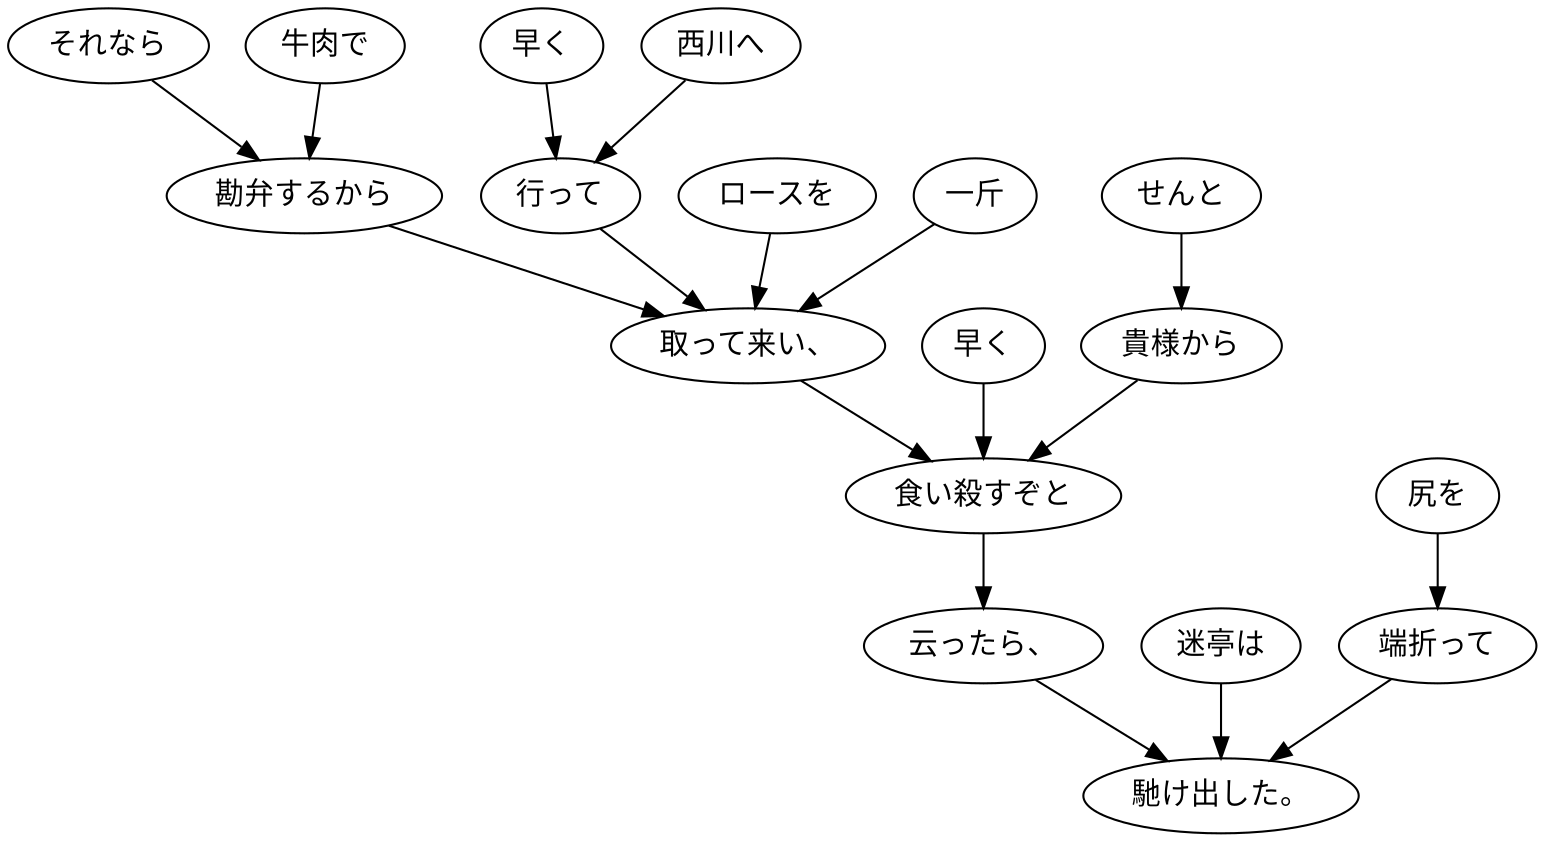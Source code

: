 digraph graph4963 {
	node0 [label="それなら"];
	node1 [label="牛肉で"];
	node2 [label="勘弁するから"];
	node3 [label="早く"];
	node4 [label="西川へ"];
	node5 [label="行って"];
	node6 [label="ロースを"];
	node7 [label="一斤"];
	node8 [label="取って来い、"];
	node9 [label="早く"];
	node10 [label="せんと"];
	node11 [label="貴様から"];
	node12 [label="食い殺すぞと"];
	node13 [label="云ったら、"];
	node14 [label="迷亭は"];
	node15 [label="尻を"];
	node16 [label="端折って"];
	node17 [label="馳け出した。"];
	node0 -> node2;
	node1 -> node2;
	node2 -> node8;
	node3 -> node5;
	node4 -> node5;
	node5 -> node8;
	node6 -> node8;
	node7 -> node8;
	node8 -> node12;
	node9 -> node12;
	node10 -> node11;
	node11 -> node12;
	node12 -> node13;
	node13 -> node17;
	node14 -> node17;
	node15 -> node16;
	node16 -> node17;
}
